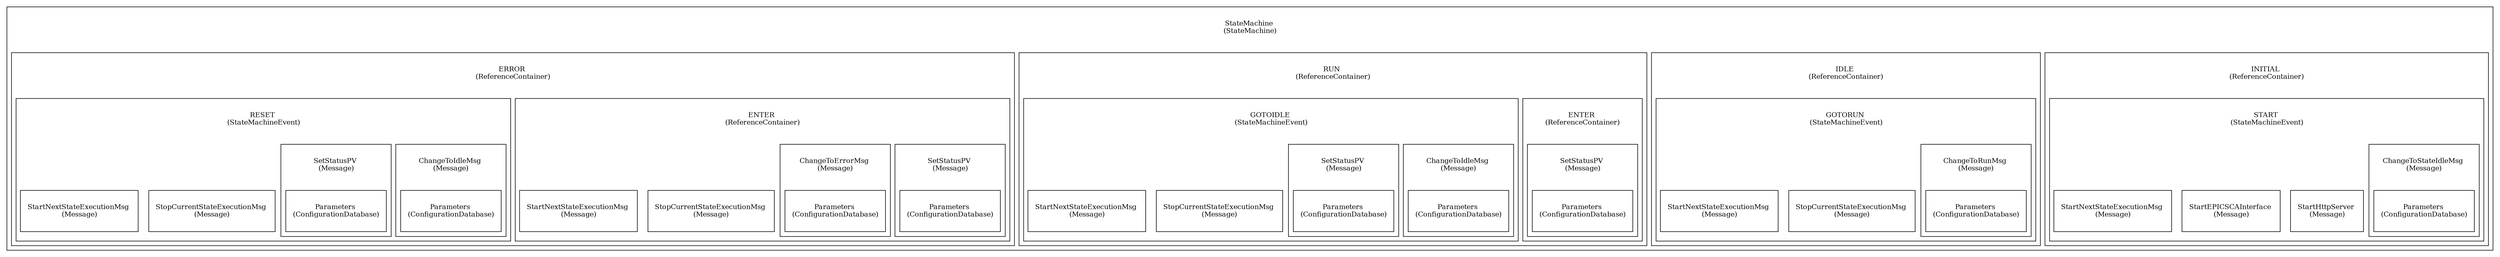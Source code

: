 digraph G {
bgcolor=white
subgraph cluster_StateMachine {
label=<<TABLE border="0" cellborder="0"><TR><TD width="60" height="60"><font point-size="12">StateMachine <BR/>(StateMachine)</font></TD></TR></TABLE>>
subgraph cluster_StateMachineINITIAL {
label=<<TABLE border="0" cellborder="0"><TR><TD width="60" height="60"><font point-size="12">INITIAL <BR/>(ReferenceContainer)</font></TD></TR></TABLE>>
subgraph cluster_StateMachineINITIALSTART {
label=<<TABLE border="0" cellborder="0"><TR><TD width="60" height="60"><font point-size="12">START <BR/>(StateMachineEvent)</font></TD></TR></TABLE>>
StateMachineINITIALSTARTStartHttpServer [shape=record, style=filled, fillcolor=white, color=black,label=<<TABLE border="0" cellborder="0"><TR><TD width="60" height="60"><font point-size="12">StartHttpServer <BR/>(Message)</font></TD></TR></TABLE>>]
StateMachineINITIALSTARTStartEPICSCAInterface [shape=record, style=filled, fillcolor=white, color=black,label=<<TABLE border="0" cellborder="0"><TR><TD width="60" height="60"><font point-size="12">StartEPICSCAInterface <BR/>(Message)</font></TD></TR></TABLE>>]
subgraph cluster_StateMachineINITIALSTARTChangeToStateIdleMsg {
label=<<TABLE border="0" cellborder="0"><TR><TD width="60" height="60"><font point-size="12">ChangeToStateIdleMsg <BR/>(Message)</font></TD></TR></TABLE>>
StateMachineINITIALSTARTChangeToStateIdleMsgParameters [shape=record, style=filled, fillcolor=white, color=black,label=<<TABLE border="0" cellborder="0"><TR><TD width="60" height="60"><font point-size="12">Parameters <BR/>(ConfigurationDatabase)</font></TD></TR></TABLE>>]
}
StateMachineINITIALSTARTStartNextStateExecutionMsg [shape=record, style=filled, fillcolor=white, color=black,label=<<TABLE border="0" cellborder="0"><TR><TD width="60" height="60"><font point-size="12">StartNextStateExecutionMsg <BR/>(Message)</font></TD></TR></TABLE>>]
}
}
subgraph cluster_StateMachineIDLE {
label=<<TABLE border="0" cellborder="0"><TR><TD width="60" height="60"><font point-size="12">IDLE <BR/>(ReferenceContainer)</font></TD></TR></TABLE>>
subgraph cluster_StateMachineIDLEGOTORUN {
label=<<TABLE border="0" cellborder="0"><TR><TD width="60" height="60"><font point-size="12">GOTORUN <BR/>(StateMachineEvent)</font></TD></TR></TABLE>>
subgraph cluster_StateMachineIDLEGOTORUNChangeToRunMsg {
label=<<TABLE border="0" cellborder="0"><TR><TD width="60" height="60"><font point-size="12">ChangeToRunMsg <BR/>(Message)</font></TD></TR></TABLE>>
StateMachineIDLEGOTORUNChangeToRunMsgParameters [shape=record, style=filled, fillcolor=white, color=black,label=<<TABLE border="0" cellborder="0"><TR><TD width="60" height="60"><font point-size="12">Parameters <BR/>(ConfigurationDatabase)</font></TD></TR></TABLE>>]
}
StateMachineIDLEGOTORUNStopCurrentStateExecutionMsg [shape=record, style=filled, fillcolor=white, color=black,label=<<TABLE border="0" cellborder="0"><TR><TD width="60" height="60"><font point-size="12">StopCurrentStateExecutionMsg <BR/>(Message)</font></TD></TR></TABLE>>]
StateMachineIDLEGOTORUNStartNextStateExecutionMsg [shape=record, style=filled, fillcolor=white, color=black,label=<<TABLE border="0" cellborder="0"><TR><TD width="60" height="60"><font point-size="12">StartNextStateExecutionMsg <BR/>(Message)</font></TD></TR></TABLE>>]
}
}
subgraph cluster_StateMachineRUN {
label=<<TABLE border="0" cellborder="0"><TR><TD width="60" height="60"><font point-size="12">RUN <BR/>(ReferenceContainer)</font></TD></TR></TABLE>>
subgraph cluster_StateMachineRUNENTER {
label=<<TABLE border="0" cellborder="0"><TR><TD width="60" height="60"><font point-size="12">ENTER <BR/>(ReferenceContainer)</font></TD></TR></TABLE>>
subgraph cluster_StateMachineRUNENTERSetStatusPV {
label=<<TABLE border="0" cellborder="0"><TR><TD width="60" height="60"><font point-size="12">SetStatusPV <BR/>(Message)</font></TD></TR></TABLE>>
StateMachineRUNENTERSetStatusPVParameters [shape=record, style=filled, fillcolor=white, color=black,label=<<TABLE border="0" cellborder="0"><TR><TD width="60" height="60"><font point-size="12">Parameters <BR/>(ConfigurationDatabase)</font></TD></TR></TABLE>>]
}
}
subgraph cluster_StateMachineRUNGOTOIDLE {
label=<<TABLE border="0" cellborder="0"><TR><TD width="60" height="60"><font point-size="12">GOTOIDLE <BR/>(StateMachineEvent)</font></TD></TR></TABLE>>
subgraph cluster_StateMachineRUNGOTOIDLEChangeToIdleMsg {
label=<<TABLE border="0" cellborder="0"><TR><TD width="60" height="60"><font point-size="12">ChangeToIdleMsg <BR/>(Message)</font></TD></TR></TABLE>>
StateMachineRUNGOTOIDLEChangeToIdleMsgParameters [shape=record, style=filled, fillcolor=white, color=black,label=<<TABLE border="0" cellborder="0"><TR><TD width="60" height="60"><font point-size="12">Parameters <BR/>(ConfigurationDatabase)</font></TD></TR></TABLE>>]
}
StateMachineRUNGOTOIDLEStopCurrentStateExecutionMsg [shape=record, style=filled, fillcolor=white, color=black,label=<<TABLE border="0" cellborder="0"><TR><TD width="60" height="60"><font point-size="12">StopCurrentStateExecutionMsg <BR/>(Message)</font></TD></TR></TABLE>>]
StateMachineRUNGOTOIDLEStartNextStateExecutionMsg [shape=record, style=filled, fillcolor=white, color=black,label=<<TABLE border="0" cellborder="0"><TR><TD width="60" height="60"><font point-size="12">StartNextStateExecutionMsg <BR/>(Message)</font></TD></TR></TABLE>>]
subgraph cluster_StateMachineRUNGOTOIDLESetStatusPV {
label=<<TABLE border="0" cellborder="0"><TR><TD width="60" height="60"><font point-size="12">SetStatusPV <BR/>(Message)</font></TD></TR></TABLE>>
StateMachineRUNGOTOIDLESetStatusPVParameters [shape=record, style=filled, fillcolor=white, color=black,label=<<TABLE border="0" cellborder="0"><TR><TD width="60" height="60"><font point-size="12">Parameters <BR/>(ConfigurationDatabase)</font></TD></TR></TABLE>>]
}
}
}
subgraph cluster_StateMachineERROR {
label=<<TABLE border="0" cellborder="0"><TR><TD width="60" height="60"><font point-size="12">ERROR <BR/>(ReferenceContainer)</font></TD></TR></TABLE>>
subgraph cluster_StateMachineERRORENTER {
label=<<TABLE border="0" cellborder="0"><TR><TD width="60" height="60"><font point-size="12">ENTER <BR/>(ReferenceContainer)</font></TD></TR></TABLE>>
subgraph cluster_StateMachineERRORENTERSetStatusPV {
label=<<TABLE border="0" cellborder="0"><TR><TD width="60" height="60"><font point-size="12">SetStatusPV <BR/>(Message)</font></TD></TR></TABLE>>
StateMachineERRORENTERSetStatusPVParameters [shape=record, style=filled, fillcolor=white, color=black,label=<<TABLE border="0" cellborder="0"><TR><TD width="60" height="60"><font point-size="12">Parameters <BR/>(ConfigurationDatabase)</font></TD></TR></TABLE>>]
}
subgraph cluster_StateMachineERRORENTERChangeToErrorMsg {
label=<<TABLE border="0" cellborder="0"><TR><TD width="60" height="60"><font point-size="12">ChangeToErrorMsg <BR/>(Message)</font></TD></TR></TABLE>>
StateMachineERRORENTERChangeToErrorMsgParameters [shape=record, style=filled, fillcolor=white, color=black,label=<<TABLE border="0" cellborder="0"><TR><TD width="60" height="60"><font point-size="12">Parameters <BR/>(ConfigurationDatabase)</font></TD></TR></TABLE>>]
}
StateMachineERRORENTERStopCurrentStateExecutionMsg [shape=record, style=filled, fillcolor=white, color=black,label=<<TABLE border="0" cellborder="0"><TR><TD width="60" height="60"><font point-size="12">StopCurrentStateExecutionMsg <BR/>(Message)</font></TD></TR></TABLE>>]
StateMachineERRORENTERStartNextStateExecutionMsg [shape=record, style=filled, fillcolor=white, color=black,label=<<TABLE border="0" cellborder="0"><TR><TD width="60" height="60"><font point-size="12">StartNextStateExecutionMsg <BR/>(Message)</font></TD></TR></TABLE>>]
}
subgraph cluster_StateMachineERRORRESET {
label=<<TABLE border="0" cellborder="0"><TR><TD width="60" height="60"><font point-size="12">RESET <BR/>(StateMachineEvent)</font></TD></TR></TABLE>>
subgraph cluster_StateMachineERRORRESETChangeToIdleMsg {
label=<<TABLE border="0" cellborder="0"><TR><TD width="60" height="60"><font point-size="12">ChangeToIdleMsg <BR/>(Message)</font></TD></TR></TABLE>>
StateMachineERRORRESETChangeToIdleMsgParameters [shape=record, style=filled, fillcolor=white, color=black,label=<<TABLE border="0" cellborder="0"><TR><TD width="60" height="60"><font point-size="12">Parameters <BR/>(ConfigurationDatabase)</font></TD></TR></TABLE>>]
}
StateMachineERRORRESETStopCurrentStateExecutionMsg [shape=record, style=filled, fillcolor=white, color=black,label=<<TABLE border="0" cellborder="0"><TR><TD width="60" height="60"><font point-size="12">StopCurrentStateExecutionMsg <BR/>(Message)</font></TD></TR></TABLE>>]
StateMachineERRORRESETStartNextStateExecutionMsg [shape=record, style=filled, fillcolor=white, color=black,label=<<TABLE border="0" cellborder="0"><TR><TD width="60" height="60"><font point-size="12">StartNextStateExecutionMsg <BR/>(Message)</font></TD></TR></TABLE>>]
subgraph cluster_StateMachineERRORRESETSetStatusPV {
label=<<TABLE border="0" cellborder="0"><TR><TD width="60" height="60"><font point-size="12">SetStatusPV <BR/>(Message)</font></TD></TR></TABLE>>
StateMachineERRORRESETSetStatusPVParameters [shape=record, style=filled, fillcolor=white, color=black,label=<<TABLE border="0" cellborder="0"><TR><TD width="60" height="60"><font point-size="12">Parameters <BR/>(ConfigurationDatabase)</font></TD></TR></TABLE>>]
}
}
}
}
}
